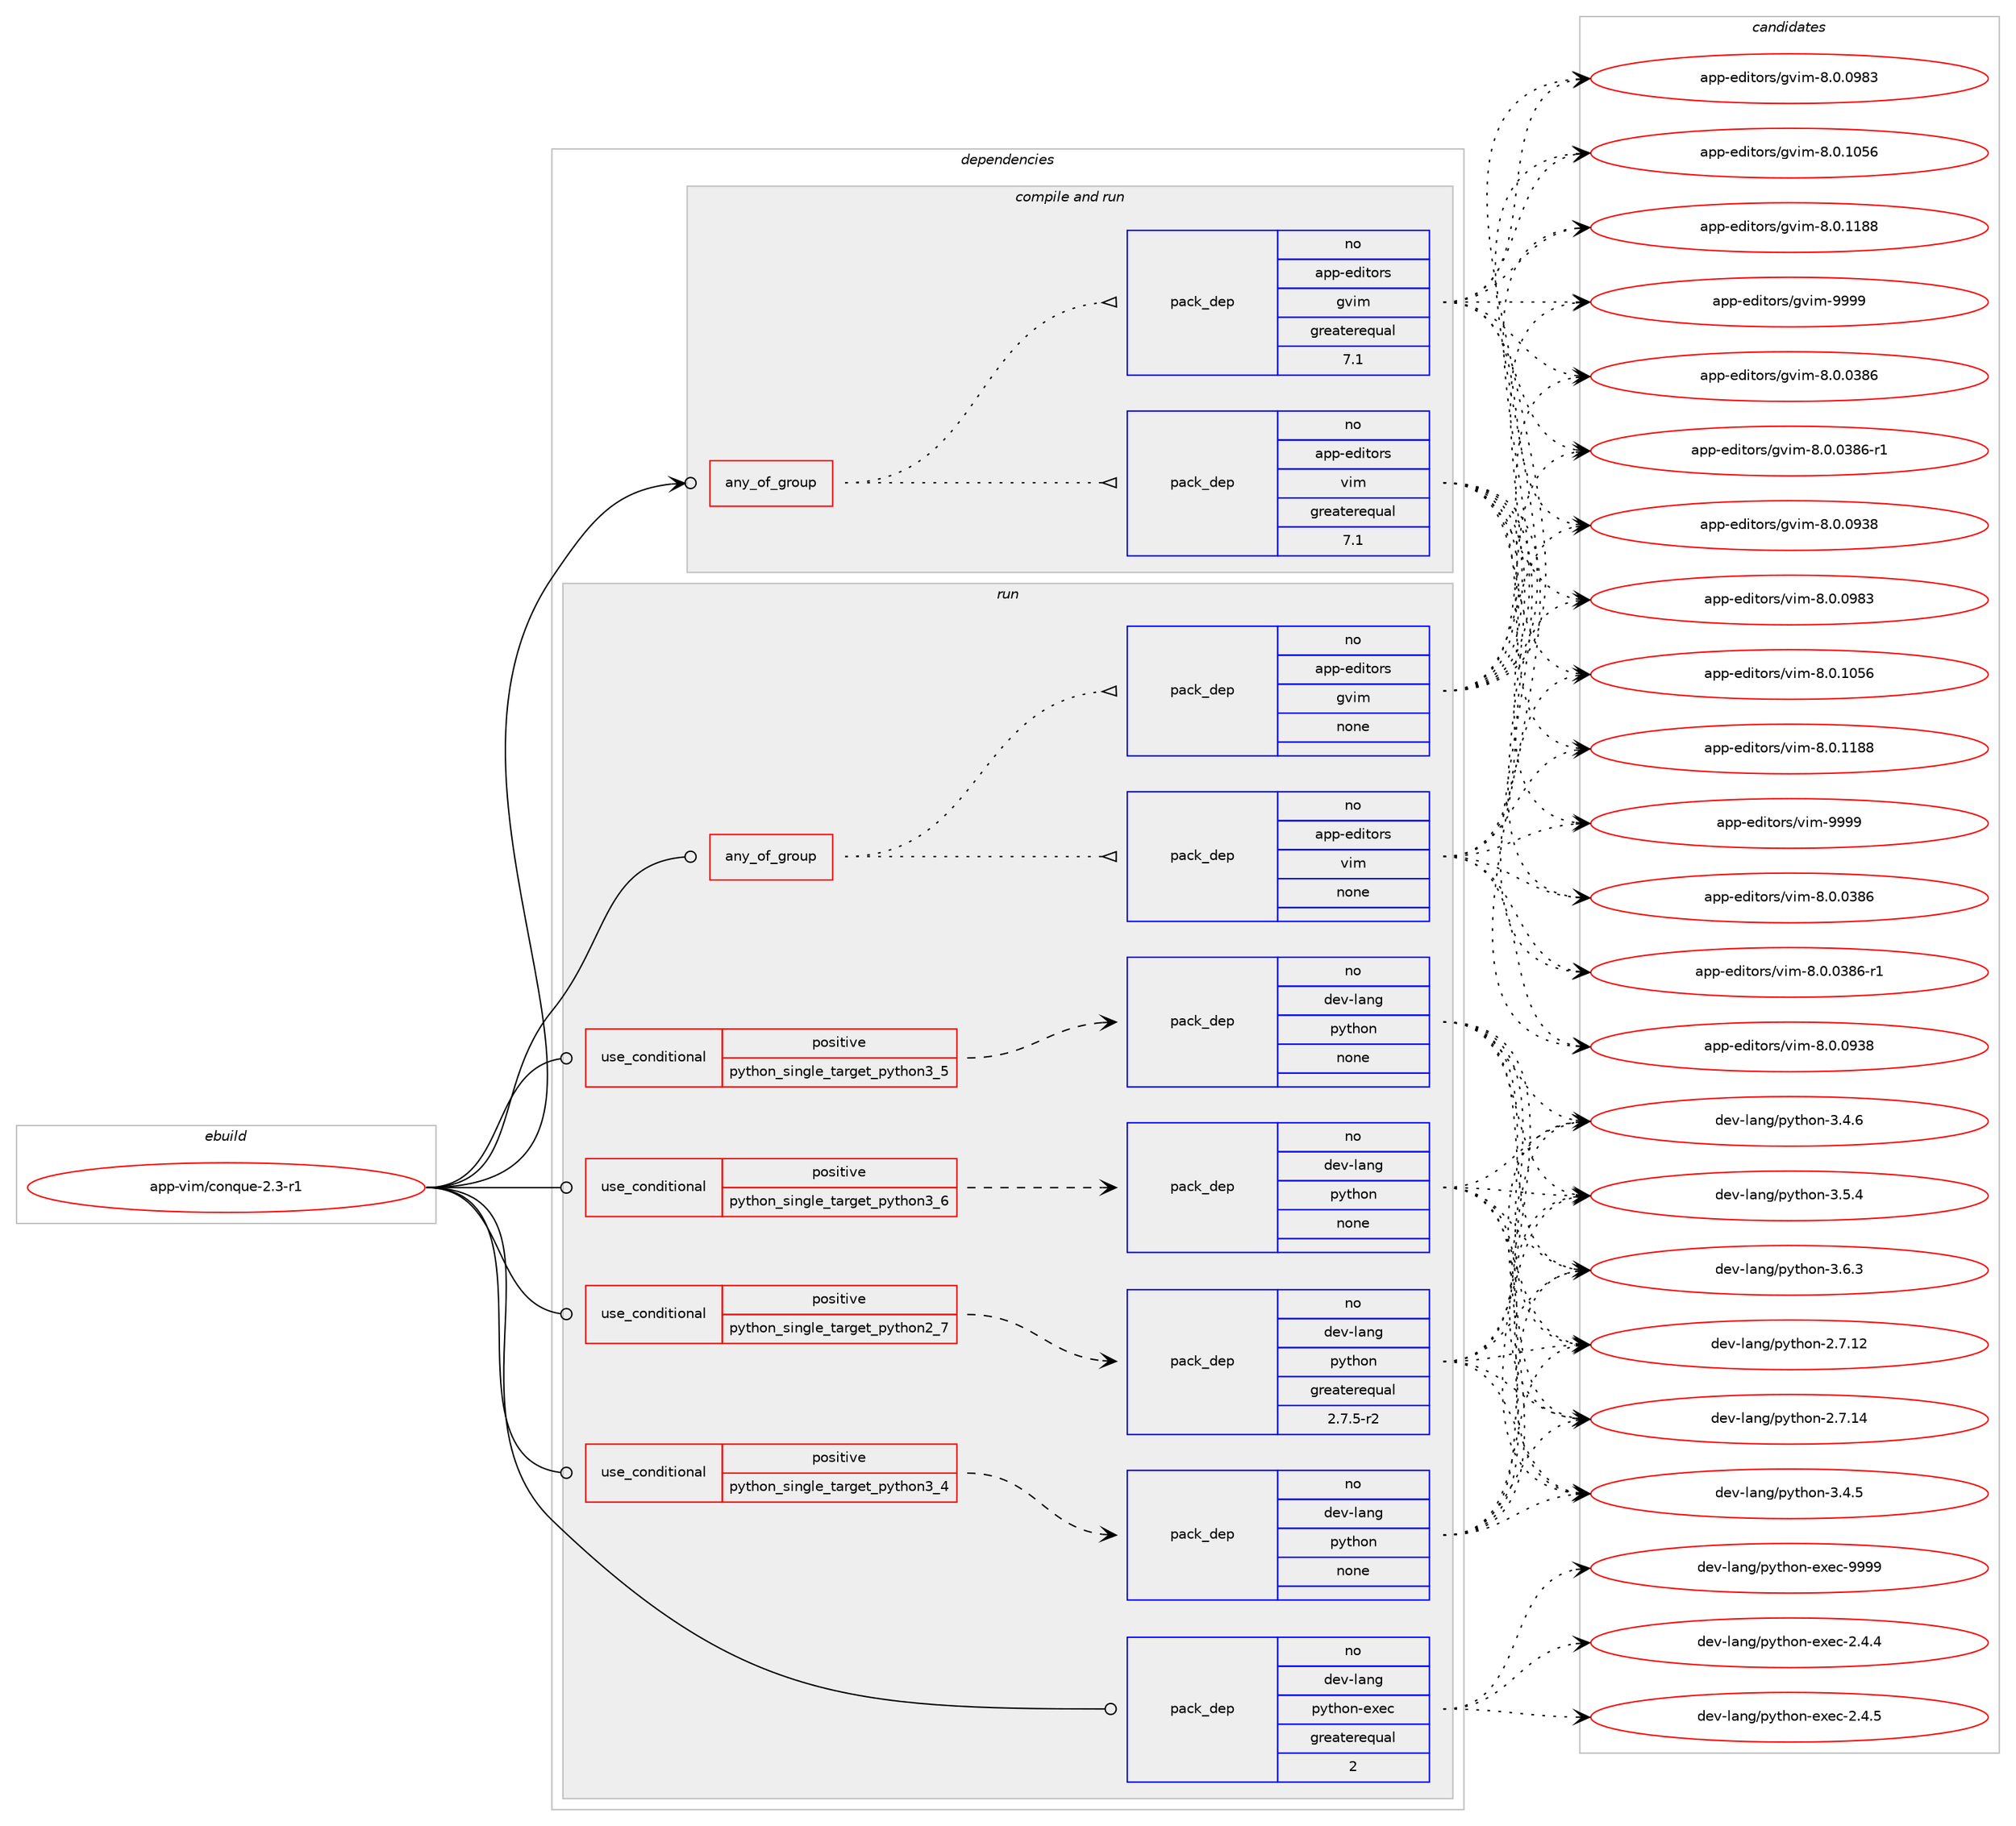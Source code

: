 digraph prolog {

# *************
# Graph options
# *************

newrank=true;
concentrate=true;
compound=true;
graph [rankdir=LR,fontname=Helvetica,fontsize=10,ranksep=1.5];#, ranksep=2.5, nodesep=0.2];
edge  [arrowhead=vee];
node  [fontname=Helvetica,fontsize=10];

# **********
# The ebuild
# **********

subgraph cluster_leftcol {
color=gray;
rank=same;
label=<<i>ebuild</i>>;
id [label="app-vim/conque-2.3-r1", color=red, width=4, href="../app-vim/conque-2.3-r1.svg"];
}

# ****************
# The dependencies
# ****************

subgraph cluster_midcol {
color=gray;
label=<<i>dependencies</i>>;
subgraph cluster_compile {
fillcolor="#eeeeee";
style=filled;
label=<<i>compile</i>>;
}
subgraph cluster_compileandrun {
fillcolor="#eeeeee";
style=filled;
label=<<i>compile and run</i>>;
subgraph any1174 {
dependency62802 [label=<<TABLE BORDER="0" CELLBORDER="1" CELLSPACING="0" CELLPADDING="4"><TR><TD CELLPADDING="10">any_of_group</TD></TR></TABLE>>, shape=none, color=red];subgraph pack45924 {
dependency62803 [label=<<TABLE BORDER="0" CELLBORDER="1" CELLSPACING="0" CELLPADDING="4" WIDTH="220"><TR><TD ROWSPAN="6" CELLPADDING="30">pack_dep</TD></TR><TR><TD WIDTH="110">no</TD></TR><TR><TD>app-editors</TD></TR><TR><TD>vim</TD></TR><TR><TD>greaterequal</TD></TR><TR><TD>7.1</TD></TR></TABLE>>, shape=none, color=blue];
}
dependency62802:e -> dependency62803:w [weight=20,style="dotted",arrowhead="oinv"];
subgraph pack45925 {
dependency62804 [label=<<TABLE BORDER="0" CELLBORDER="1" CELLSPACING="0" CELLPADDING="4" WIDTH="220"><TR><TD ROWSPAN="6" CELLPADDING="30">pack_dep</TD></TR><TR><TD WIDTH="110">no</TD></TR><TR><TD>app-editors</TD></TR><TR><TD>gvim</TD></TR><TR><TD>greaterequal</TD></TR><TR><TD>7.1</TD></TR></TABLE>>, shape=none, color=blue];
}
dependency62802:e -> dependency62804:w [weight=20,style="dotted",arrowhead="oinv"];
}
id:e -> dependency62802:w [weight=20,style="solid",arrowhead="odotvee"];
}
subgraph cluster_run {
fillcolor="#eeeeee";
style=filled;
label=<<i>run</i>>;
subgraph any1175 {
dependency62805 [label=<<TABLE BORDER="0" CELLBORDER="1" CELLSPACING="0" CELLPADDING="4"><TR><TD CELLPADDING="10">any_of_group</TD></TR></TABLE>>, shape=none, color=red];subgraph pack45926 {
dependency62806 [label=<<TABLE BORDER="0" CELLBORDER="1" CELLSPACING="0" CELLPADDING="4" WIDTH="220"><TR><TD ROWSPAN="6" CELLPADDING="30">pack_dep</TD></TR><TR><TD WIDTH="110">no</TD></TR><TR><TD>app-editors</TD></TR><TR><TD>vim</TD></TR><TR><TD>none</TD></TR><TR><TD></TD></TR></TABLE>>, shape=none, color=blue];
}
dependency62805:e -> dependency62806:w [weight=20,style="dotted",arrowhead="oinv"];
subgraph pack45927 {
dependency62807 [label=<<TABLE BORDER="0" CELLBORDER="1" CELLSPACING="0" CELLPADDING="4" WIDTH="220"><TR><TD ROWSPAN="6" CELLPADDING="30">pack_dep</TD></TR><TR><TD WIDTH="110">no</TD></TR><TR><TD>app-editors</TD></TR><TR><TD>gvim</TD></TR><TR><TD>none</TD></TR><TR><TD></TD></TR></TABLE>>, shape=none, color=blue];
}
dependency62805:e -> dependency62807:w [weight=20,style="dotted",arrowhead="oinv"];
}
id:e -> dependency62805:w [weight=20,style="solid",arrowhead="odot"];
subgraph cond15675 {
dependency62808 [label=<<TABLE BORDER="0" CELLBORDER="1" CELLSPACING="0" CELLPADDING="4"><TR><TD ROWSPAN="3" CELLPADDING="10">use_conditional</TD></TR><TR><TD>positive</TD></TR><TR><TD>python_single_target_python2_7</TD></TR></TABLE>>, shape=none, color=red];
subgraph pack45928 {
dependency62809 [label=<<TABLE BORDER="0" CELLBORDER="1" CELLSPACING="0" CELLPADDING="4" WIDTH="220"><TR><TD ROWSPAN="6" CELLPADDING="30">pack_dep</TD></TR><TR><TD WIDTH="110">no</TD></TR><TR><TD>dev-lang</TD></TR><TR><TD>python</TD></TR><TR><TD>greaterequal</TD></TR><TR><TD>2.7.5-r2</TD></TR></TABLE>>, shape=none, color=blue];
}
dependency62808:e -> dependency62809:w [weight=20,style="dashed",arrowhead="vee"];
}
id:e -> dependency62808:w [weight=20,style="solid",arrowhead="odot"];
subgraph cond15676 {
dependency62810 [label=<<TABLE BORDER="0" CELLBORDER="1" CELLSPACING="0" CELLPADDING="4"><TR><TD ROWSPAN="3" CELLPADDING="10">use_conditional</TD></TR><TR><TD>positive</TD></TR><TR><TD>python_single_target_python3_4</TD></TR></TABLE>>, shape=none, color=red];
subgraph pack45929 {
dependency62811 [label=<<TABLE BORDER="0" CELLBORDER="1" CELLSPACING="0" CELLPADDING="4" WIDTH="220"><TR><TD ROWSPAN="6" CELLPADDING="30">pack_dep</TD></TR><TR><TD WIDTH="110">no</TD></TR><TR><TD>dev-lang</TD></TR><TR><TD>python</TD></TR><TR><TD>none</TD></TR><TR><TD></TD></TR></TABLE>>, shape=none, color=blue];
}
dependency62810:e -> dependency62811:w [weight=20,style="dashed",arrowhead="vee"];
}
id:e -> dependency62810:w [weight=20,style="solid",arrowhead="odot"];
subgraph cond15677 {
dependency62812 [label=<<TABLE BORDER="0" CELLBORDER="1" CELLSPACING="0" CELLPADDING="4"><TR><TD ROWSPAN="3" CELLPADDING="10">use_conditional</TD></TR><TR><TD>positive</TD></TR><TR><TD>python_single_target_python3_5</TD></TR></TABLE>>, shape=none, color=red];
subgraph pack45930 {
dependency62813 [label=<<TABLE BORDER="0" CELLBORDER="1" CELLSPACING="0" CELLPADDING="4" WIDTH="220"><TR><TD ROWSPAN="6" CELLPADDING="30">pack_dep</TD></TR><TR><TD WIDTH="110">no</TD></TR><TR><TD>dev-lang</TD></TR><TR><TD>python</TD></TR><TR><TD>none</TD></TR><TR><TD></TD></TR></TABLE>>, shape=none, color=blue];
}
dependency62812:e -> dependency62813:w [weight=20,style="dashed",arrowhead="vee"];
}
id:e -> dependency62812:w [weight=20,style="solid",arrowhead="odot"];
subgraph cond15678 {
dependency62814 [label=<<TABLE BORDER="0" CELLBORDER="1" CELLSPACING="0" CELLPADDING="4"><TR><TD ROWSPAN="3" CELLPADDING="10">use_conditional</TD></TR><TR><TD>positive</TD></TR><TR><TD>python_single_target_python3_6</TD></TR></TABLE>>, shape=none, color=red];
subgraph pack45931 {
dependency62815 [label=<<TABLE BORDER="0" CELLBORDER="1" CELLSPACING="0" CELLPADDING="4" WIDTH="220"><TR><TD ROWSPAN="6" CELLPADDING="30">pack_dep</TD></TR><TR><TD WIDTH="110">no</TD></TR><TR><TD>dev-lang</TD></TR><TR><TD>python</TD></TR><TR><TD>none</TD></TR><TR><TD></TD></TR></TABLE>>, shape=none, color=blue];
}
dependency62814:e -> dependency62815:w [weight=20,style="dashed",arrowhead="vee"];
}
id:e -> dependency62814:w [weight=20,style="solid",arrowhead="odot"];
subgraph pack45932 {
dependency62816 [label=<<TABLE BORDER="0" CELLBORDER="1" CELLSPACING="0" CELLPADDING="4" WIDTH="220"><TR><TD ROWSPAN="6" CELLPADDING="30">pack_dep</TD></TR><TR><TD WIDTH="110">no</TD></TR><TR><TD>dev-lang</TD></TR><TR><TD>python-exec</TD></TR><TR><TD>greaterequal</TD></TR><TR><TD>2</TD></TR></TABLE>>, shape=none, color=blue];
}
id:e -> dependency62816:w [weight=20,style="solid",arrowhead="odot"];
}
}

# **************
# The candidates
# **************

subgraph cluster_choices {
rank=same;
color=gray;
label=<<i>candidates</i>>;

subgraph choice45924 {
color=black;
nodesep=1;
choice971121124510110010511611111411547118105109455646484648515654 [label="app-editors/vim-8.0.0386", color=red, width=4,href="../app-editors/vim-8.0.0386.svg"];
choice9711211245101100105116111114115471181051094556464846485156544511449 [label="app-editors/vim-8.0.0386-r1", color=red, width=4,href="../app-editors/vim-8.0.0386-r1.svg"];
choice971121124510110010511611111411547118105109455646484648575156 [label="app-editors/vim-8.0.0938", color=red, width=4,href="../app-editors/vim-8.0.0938.svg"];
choice971121124510110010511611111411547118105109455646484648575651 [label="app-editors/vim-8.0.0983", color=red, width=4,href="../app-editors/vim-8.0.0983.svg"];
choice971121124510110010511611111411547118105109455646484649485354 [label="app-editors/vim-8.0.1056", color=red, width=4,href="../app-editors/vim-8.0.1056.svg"];
choice971121124510110010511611111411547118105109455646484649495656 [label="app-editors/vim-8.0.1188", color=red, width=4,href="../app-editors/vim-8.0.1188.svg"];
choice9711211245101100105116111114115471181051094557575757 [label="app-editors/vim-9999", color=red, width=4,href="../app-editors/vim-9999.svg"];
dependency62803:e -> choice971121124510110010511611111411547118105109455646484648515654:w [style=dotted,weight="100"];
dependency62803:e -> choice9711211245101100105116111114115471181051094556464846485156544511449:w [style=dotted,weight="100"];
dependency62803:e -> choice971121124510110010511611111411547118105109455646484648575156:w [style=dotted,weight="100"];
dependency62803:e -> choice971121124510110010511611111411547118105109455646484648575651:w [style=dotted,weight="100"];
dependency62803:e -> choice971121124510110010511611111411547118105109455646484649485354:w [style=dotted,weight="100"];
dependency62803:e -> choice971121124510110010511611111411547118105109455646484649495656:w [style=dotted,weight="100"];
dependency62803:e -> choice9711211245101100105116111114115471181051094557575757:w [style=dotted,weight="100"];
}
subgraph choice45925 {
color=black;
nodesep=1;
choice971121124510110010511611111411547103118105109455646484648515654 [label="app-editors/gvim-8.0.0386", color=red, width=4,href="../app-editors/gvim-8.0.0386.svg"];
choice9711211245101100105116111114115471031181051094556464846485156544511449 [label="app-editors/gvim-8.0.0386-r1", color=red, width=4,href="../app-editors/gvim-8.0.0386-r1.svg"];
choice971121124510110010511611111411547103118105109455646484648575156 [label="app-editors/gvim-8.0.0938", color=red, width=4,href="../app-editors/gvim-8.0.0938.svg"];
choice971121124510110010511611111411547103118105109455646484648575651 [label="app-editors/gvim-8.0.0983", color=red, width=4,href="../app-editors/gvim-8.0.0983.svg"];
choice971121124510110010511611111411547103118105109455646484649485354 [label="app-editors/gvim-8.0.1056", color=red, width=4,href="../app-editors/gvim-8.0.1056.svg"];
choice971121124510110010511611111411547103118105109455646484649495656 [label="app-editors/gvim-8.0.1188", color=red, width=4,href="../app-editors/gvim-8.0.1188.svg"];
choice9711211245101100105116111114115471031181051094557575757 [label="app-editors/gvim-9999", color=red, width=4,href="../app-editors/gvim-9999.svg"];
dependency62804:e -> choice971121124510110010511611111411547103118105109455646484648515654:w [style=dotted,weight="100"];
dependency62804:e -> choice9711211245101100105116111114115471031181051094556464846485156544511449:w [style=dotted,weight="100"];
dependency62804:e -> choice971121124510110010511611111411547103118105109455646484648575156:w [style=dotted,weight="100"];
dependency62804:e -> choice971121124510110010511611111411547103118105109455646484648575651:w [style=dotted,weight="100"];
dependency62804:e -> choice971121124510110010511611111411547103118105109455646484649485354:w [style=dotted,weight="100"];
dependency62804:e -> choice971121124510110010511611111411547103118105109455646484649495656:w [style=dotted,weight="100"];
dependency62804:e -> choice9711211245101100105116111114115471031181051094557575757:w [style=dotted,weight="100"];
}
subgraph choice45926 {
color=black;
nodesep=1;
choice971121124510110010511611111411547118105109455646484648515654 [label="app-editors/vim-8.0.0386", color=red, width=4,href="../app-editors/vim-8.0.0386.svg"];
choice9711211245101100105116111114115471181051094556464846485156544511449 [label="app-editors/vim-8.0.0386-r1", color=red, width=4,href="../app-editors/vim-8.0.0386-r1.svg"];
choice971121124510110010511611111411547118105109455646484648575156 [label="app-editors/vim-8.0.0938", color=red, width=4,href="../app-editors/vim-8.0.0938.svg"];
choice971121124510110010511611111411547118105109455646484648575651 [label="app-editors/vim-8.0.0983", color=red, width=4,href="../app-editors/vim-8.0.0983.svg"];
choice971121124510110010511611111411547118105109455646484649485354 [label="app-editors/vim-8.0.1056", color=red, width=4,href="../app-editors/vim-8.0.1056.svg"];
choice971121124510110010511611111411547118105109455646484649495656 [label="app-editors/vim-8.0.1188", color=red, width=4,href="../app-editors/vim-8.0.1188.svg"];
choice9711211245101100105116111114115471181051094557575757 [label="app-editors/vim-9999", color=red, width=4,href="../app-editors/vim-9999.svg"];
dependency62806:e -> choice971121124510110010511611111411547118105109455646484648515654:w [style=dotted,weight="100"];
dependency62806:e -> choice9711211245101100105116111114115471181051094556464846485156544511449:w [style=dotted,weight="100"];
dependency62806:e -> choice971121124510110010511611111411547118105109455646484648575156:w [style=dotted,weight="100"];
dependency62806:e -> choice971121124510110010511611111411547118105109455646484648575651:w [style=dotted,weight="100"];
dependency62806:e -> choice971121124510110010511611111411547118105109455646484649485354:w [style=dotted,weight="100"];
dependency62806:e -> choice971121124510110010511611111411547118105109455646484649495656:w [style=dotted,weight="100"];
dependency62806:e -> choice9711211245101100105116111114115471181051094557575757:w [style=dotted,weight="100"];
}
subgraph choice45927 {
color=black;
nodesep=1;
choice971121124510110010511611111411547103118105109455646484648515654 [label="app-editors/gvim-8.0.0386", color=red, width=4,href="../app-editors/gvim-8.0.0386.svg"];
choice9711211245101100105116111114115471031181051094556464846485156544511449 [label="app-editors/gvim-8.0.0386-r1", color=red, width=4,href="../app-editors/gvim-8.0.0386-r1.svg"];
choice971121124510110010511611111411547103118105109455646484648575156 [label="app-editors/gvim-8.0.0938", color=red, width=4,href="../app-editors/gvim-8.0.0938.svg"];
choice971121124510110010511611111411547103118105109455646484648575651 [label="app-editors/gvim-8.0.0983", color=red, width=4,href="../app-editors/gvim-8.0.0983.svg"];
choice971121124510110010511611111411547103118105109455646484649485354 [label="app-editors/gvim-8.0.1056", color=red, width=4,href="../app-editors/gvim-8.0.1056.svg"];
choice971121124510110010511611111411547103118105109455646484649495656 [label="app-editors/gvim-8.0.1188", color=red, width=4,href="../app-editors/gvim-8.0.1188.svg"];
choice9711211245101100105116111114115471031181051094557575757 [label="app-editors/gvim-9999", color=red, width=4,href="../app-editors/gvim-9999.svg"];
dependency62807:e -> choice971121124510110010511611111411547103118105109455646484648515654:w [style=dotted,weight="100"];
dependency62807:e -> choice9711211245101100105116111114115471031181051094556464846485156544511449:w [style=dotted,weight="100"];
dependency62807:e -> choice971121124510110010511611111411547103118105109455646484648575156:w [style=dotted,weight="100"];
dependency62807:e -> choice971121124510110010511611111411547103118105109455646484648575651:w [style=dotted,weight="100"];
dependency62807:e -> choice971121124510110010511611111411547103118105109455646484649485354:w [style=dotted,weight="100"];
dependency62807:e -> choice971121124510110010511611111411547103118105109455646484649495656:w [style=dotted,weight="100"];
dependency62807:e -> choice9711211245101100105116111114115471031181051094557575757:w [style=dotted,weight="100"];
}
subgraph choice45928 {
color=black;
nodesep=1;
choice10010111845108971101034711212111610411111045504655464950 [label="dev-lang/python-2.7.12", color=red, width=4,href="../dev-lang/python-2.7.12.svg"];
choice10010111845108971101034711212111610411111045504655464952 [label="dev-lang/python-2.7.14", color=red, width=4,href="../dev-lang/python-2.7.14.svg"];
choice100101118451089711010347112121116104111110455146524653 [label="dev-lang/python-3.4.5", color=red, width=4,href="../dev-lang/python-3.4.5.svg"];
choice100101118451089711010347112121116104111110455146524654 [label="dev-lang/python-3.4.6", color=red, width=4,href="../dev-lang/python-3.4.6.svg"];
choice100101118451089711010347112121116104111110455146534652 [label="dev-lang/python-3.5.4", color=red, width=4,href="../dev-lang/python-3.5.4.svg"];
choice100101118451089711010347112121116104111110455146544651 [label="dev-lang/python-3.6.3", color=red, width=4,href="../dev-lang/python-3.6.3.svg"];
dependency62809:e -> choice10010111845108971101034711212111610411111045504655464950:w [style=dotted,weight="100"];
dependency62809:e -> choice10010111845108971101034711212111610411111045504655464952:w [style=dotted,weight="100"];
dependency62809:e -> choice100101118451089711010347112121116104111110455146524653:w [style=dotted,weight="100"];
dependency62809:e -> choice100101118451089711010347112121116104111110455146524654:w [style=dotted,weight="100"];
dependency62809:e -> choice100101118451089711010347112121116104111110455146534652:w [style=dotted,weight="100"];
dependency62809:e -> choice100101118451089711010347112121116104111110455146544651:w [style=dotted,weight="100"];
}
subgraph choice45929 {
color=black;
nodesep=1;
choice10010111845108971101034711212111610411111045504655464950 [label="dev-lang/python-2.7.12", color=red, width=4,href="../dev-lang/python-2.7.12.svg"];
choice10010111845108971101034711212111610411111045504655464952 [label="dev-lang/python-2.7.14", color=red, width=4,href="../dev-lang/python-2.7.14.svg"];
choice100101118451089711010347112121116104111110455146524653 [label="dev-lang/python-3.4.5", color=red, width=4,href="../dev-lang/python-3.4.5.svg"];
choice100101118451089711010347112121116104111110455146524654 [label="dev-lang/python-3.4.6", color=red, width=4,href="../dev-lang/python-3.4.6.svg"];
choice100101118451089711010347112121116104111110455146534652 [label="dev-lang/python-3.5.4", color=red, width=4,href="../dev-lang/python-3.5.4.svg"];
choice100101118451089711010347112121116104111110455146544651 [label="dev-lang/python-3.6.3", color=red, width=4,href="../dev-lang/python-3.6.3.svg"];
dependency62811:e -> choice10010111845108971101034711212111610411111045504655464950:w [style=dotted,weight="100"];
dependency62811:e -> choice10010111845108971101034711212111610411111045504655464952:w [style=dotted,weight="100"];
dependency62811:e -> choice100101118451089711010347112121116104111110455146524653:w [style=dotted,weight="100"];
dependency62811:e -> choice100101118451089711010347112121116104111110455146524654:w [style=dotted,weight="100"];
dependency62811:e -> choice100101118451089711010347112121116104111110455146534652:w [style=dotted,weight="100"];
dependency62811:e -> choice100101118451089711010347112121116104111110455146544651:w [style=dotted,weight="100"];
}
subgraph choice45930 {
color=black;
nodesep=1;
choice10010111845108971101034711212111610411111045504655464950 [label="dev-lang/python-2.7.12", color=red, width=4,href="../dev-lang/python-2.7.12.svg"];
choice10010111845108971101034711212111610411111045504655464952 [label="dev-lang/python-2.7.14", color=red, width=4,href="../dev-lang/python-2.7.14.svg"];
choice100101118451089711010347112121116104111110455146524653 [label="dev-lang/python-3.4.5", color=red, width=4,href="../dev-lang/python-3.4.5.svg"];
choice100101118451089711010347112121116104111110455146524654 [label="dev-lang/python-3.4.6", color=red, width=4,href="../dev-lang/python-3.4.6.svg"];
choice100101118451089711010347112121116104111110455146534652 [label="dev-lang/python-3.5.4", color=red, width=4,href="../dev-lang/python-3.5.4.svg"];
choice100101118451089711010347112121116104111110455146544651 [label="dev-lang/python-3.6.3", color=red, width=4,href="../dev-lang/python-3.6.3.svg"];
dependency62813:e -> choice10010111845108971101034711212111610411111045504655464950:w [style=dotted,weight="100"];
dependency62813:e -> choice10010111845108971101034711212111610411111045504655464952:w [style=dotted,weight="100"];
dependency62813:e -> choice100101118451089711010347112121116104111110455146524653:w [style=dotted,weight="100"];
dependency62813:e -> choice100101118451089711010347112121116104111110455146524654:w [style=dotted,weight="100"];
dependency62813:e -> choice100101118451089711010347112121116104111110455146534652:w [style=dotted,weight="100"];
dependency62813:e -> choice100101118451089711010347112121116104111110455146544651:w [style=dotted,weight="100"];
}
subgraph choice45931 {
color=black;
nodesep=1;
choice10010111845108971101034711212111610411111045504655464950 [label="dev-lang/python-2.7.12", color=red, width=4,href="../dev-lang/python-2.7.12.svg"];
choice10010111845108971101034711212111610411111045504655464952 [label="dev-lang/python-2.7.14", color=red, width=4,href="../dev-lang/python-2.7.14.svg"];
choice100101118451089711010347112121116104111110455146524653 [label="dev-lang/python-3.4.5", color=red, width=4,href="../dev-lang/python-3.4.5.svg"];
choice100101118451089711010347112121116104111110455146524654 [label="dev-lang/python-3.4.6", color=red, width=4,href="../dev-lang/python-3.4.6.svg"];
choice100101118451089711010347112121116104111110455146534652 [label="dev-lang/python-3.5.4", color=red, width=4,href="../dev-lang/python-3.5.4.svg"];
choice100101118451089711010347112121116104111110455146544651 [label="dev-lang/python-3.6.3", color=red, width=4,href="../dev-lang/python-3.6.3.svg"];
dependency62815:e -> choice10010111845108971101034711212111610411111045504655464950:w [style=dotted,weight="100"];
dependency62815:e -> choice10010111845108971101034711212111610411111045504655464952:w [style=dotted,weight="100"];
dependency62815:e -> choice100101118451089711010347112121116104111110455146524653:w [style=dotted,weight="100"];
dependency62815:e -> choice100101118451089711010347112121116104111110455146524654:w [style=dotted,weight="100"];
dependency62815:e -> choice100101118451089711010347112121116104111110455146534652:w [style=dotted,weight="100"];
dependency62815:e -> choice100101118451089711010347112121116104111110455146544651:w [style=dotted,weight="100"];
}
subgraph choice45932 {
color=black;
nodesep=1;
choice1001011184510897110103471121211161041111104510112010199455046524652 [label="dev-lang/python-exec-2.4.4", color=red, width=4,href="../dev-lang/python-exec-2.4.4.svg"];
choice1001011184510897110103471121211161041111104510112010199455046524653 [label="dev-lang/python-exec-2.4.5", color=red, width=4,href="../dev-lang/python-exec-2.4.5.svg"];
choice10010111845108971101034711212111610411111045101120101994557575757 [label="dev-lang/python-exec-9999", color=red, width=4,href="../dev-lang/python-exec-9999.svg"];
dependency62816:e -> choice1001011184510897110103471121211161041111104510112010199455046524652:w [style=dotted,weight="100"];
dependency62816:e -> choice1001011184510897110103471121211161041111104510112010199455046524653:w [style=dotted,weight="100"];
dependency62816:e -> choice10010111845108971101034711212111610411111045101120101994557575757:w [style=dotted,weight="100"];
}
}

}
